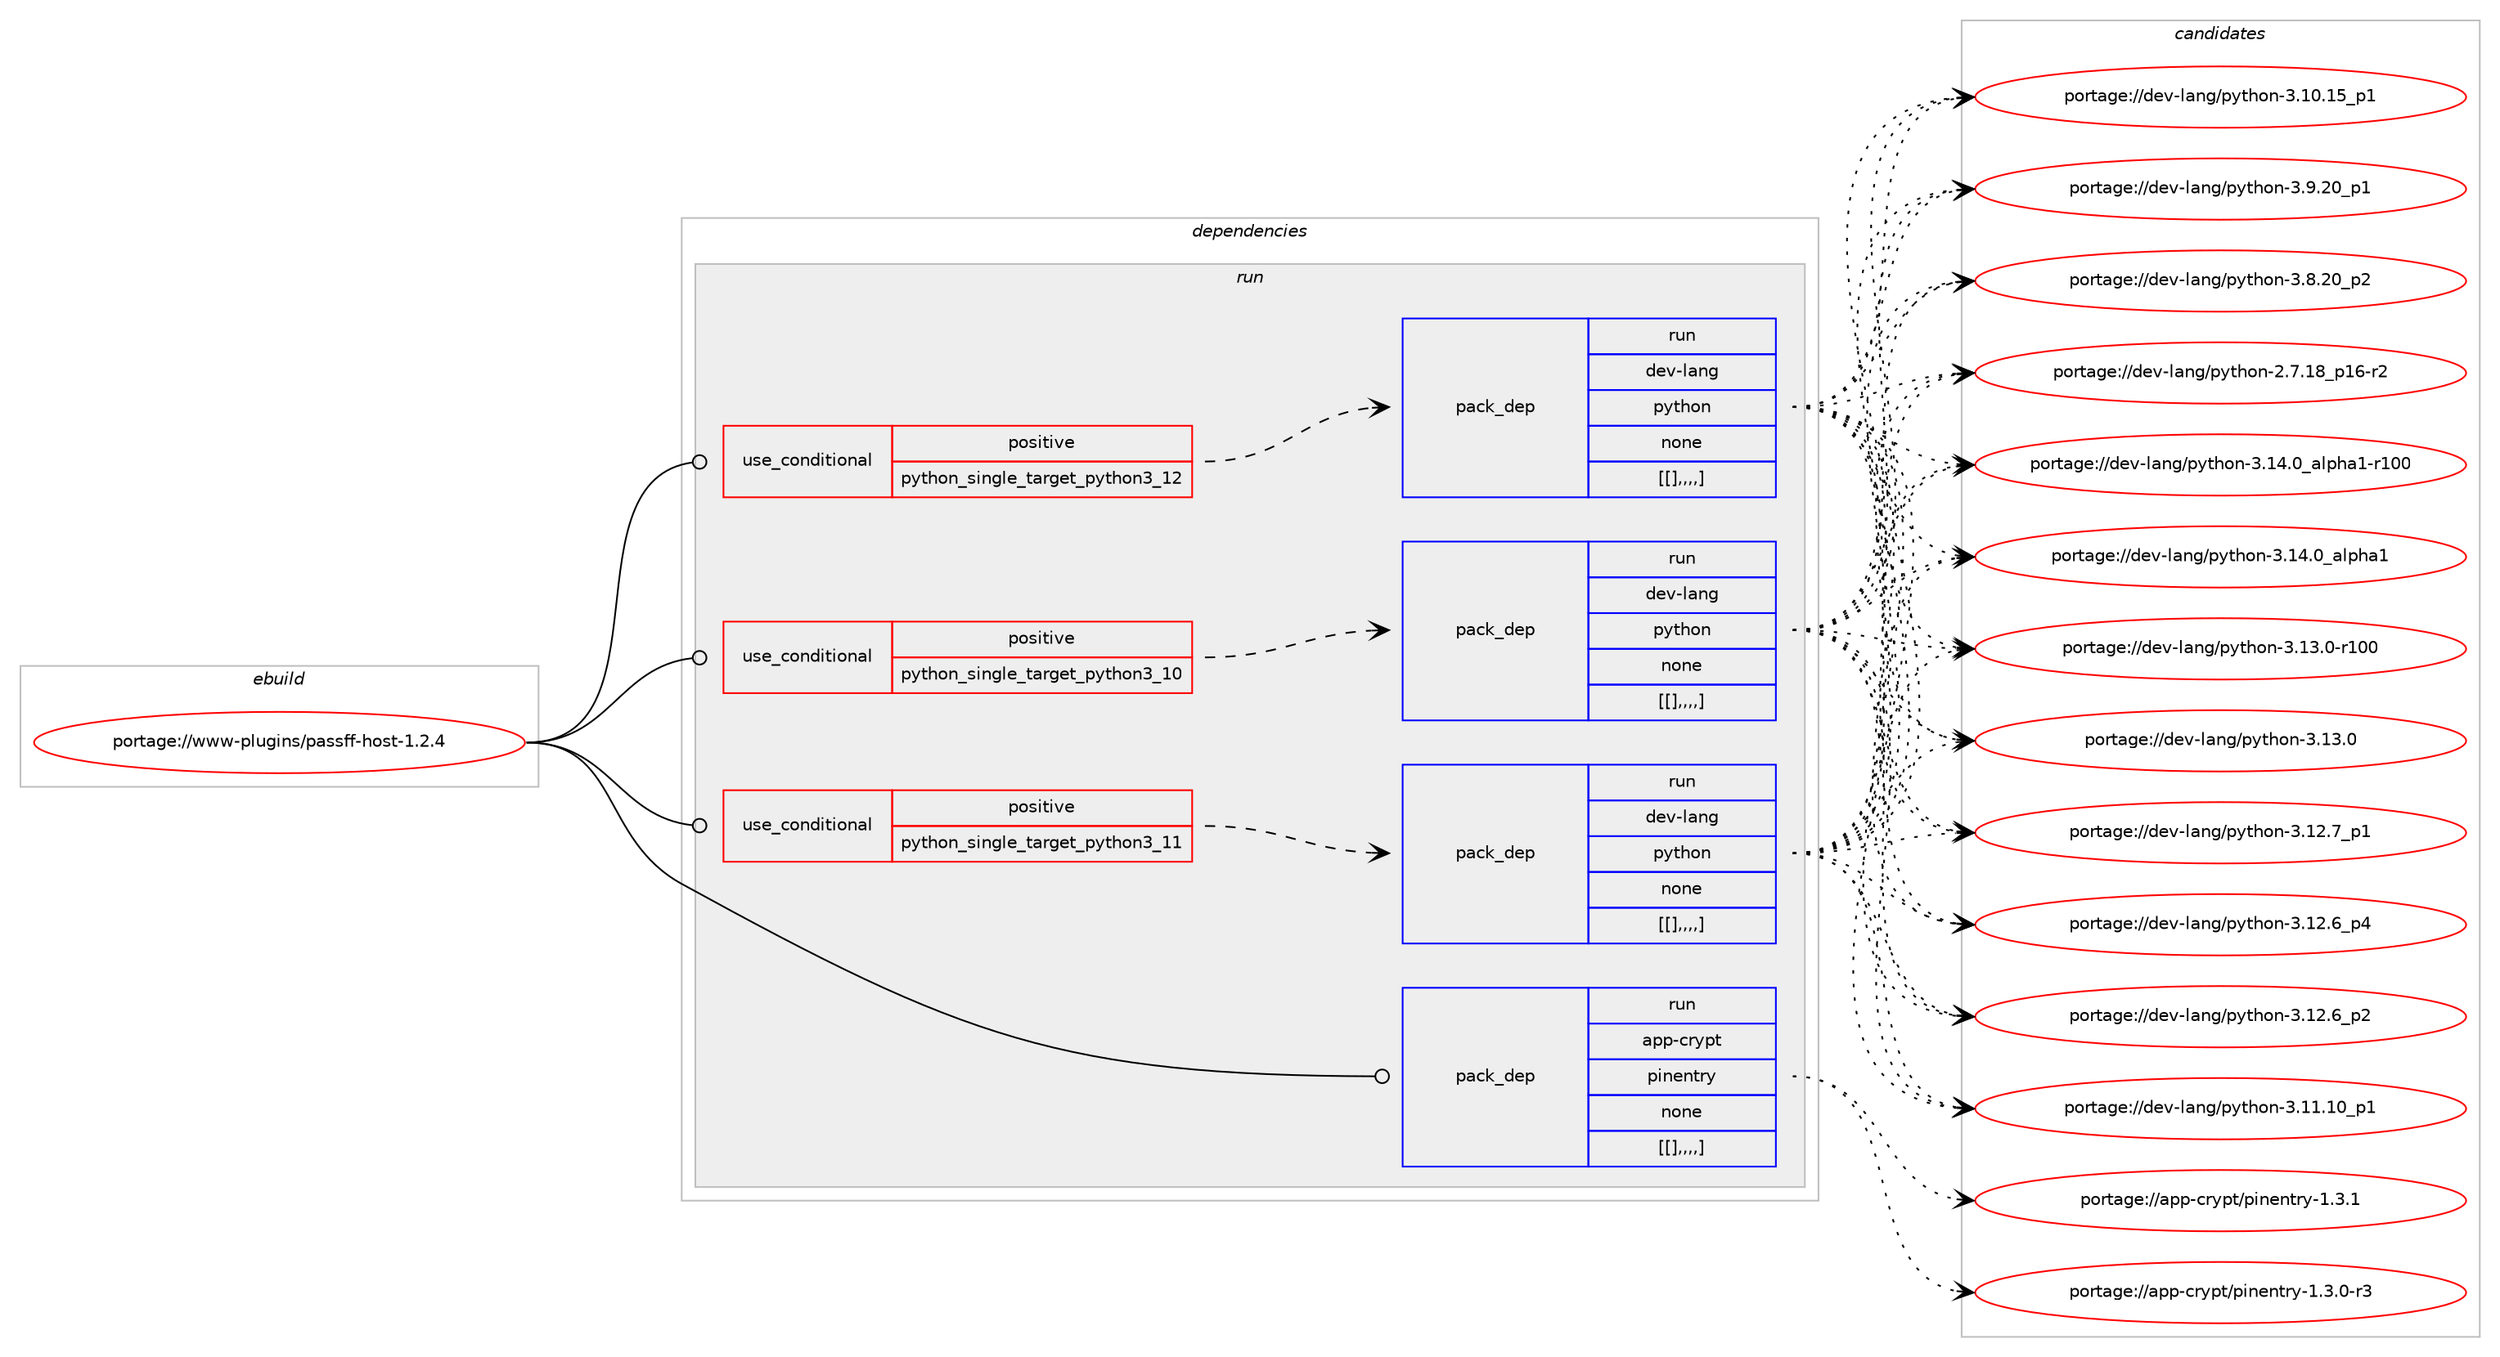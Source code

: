 digraph prolog {

# *************
# Graph options
# *************

newrank=true;
concentrate=true;
compound=true;
graph [rankdir=LR,fontname=Helvetica,fontsize=10,ranksep=1.5];#, ranksep=2.5, nodesep=0.2];
edge  [arrowhead=vee];
node  [fontname=Helvetica,fontsize=10];

# **********
# The ebuild
# **********

subgraph cluster_leftcol {
color=gray;
label=<<i>ebuild</i>>;
id [label="portage://www-plugins/passff-host-1.2.4", color=red, width=4, href="../www-plugins/passff-host-1.2.4.svg"];
}

# ****************
# The dependencies
# ****************

subgraph cluster_midcol {
color=gray;
label=<<i>dependencies</i>>;
subgraph cluster_compile {
fillcolor="#eeeeee";
style=filled;
label=<<i>compile</i>>;
}
subgraph cluster_compileandrun {
fillcolor="#eeeeee";
style=filled;
label=<<i>compile and run</i>>;
}
subgraph cluster_run {
fillcolor="#eeeeee";
style=filled;
label=<<i>run</i>>;
subgraph cond127425 {
dependency476195 [label=<<TABLE BORDER="0" CELLBORDER="1" CELLSPACING="0" CELLPADDING="4"><TR><TD ROWSPAN="3" CELLPADDING="10">use_conditional</TD></TR><TR><TD>positive</TD></TR><TR><TD>python_single_target_python3_10</TD></TR></TABLE>>, shape=none, color=red];
subgraph pack345168 {
dependency476244 [label=<<TABLE BORDER="0" CELLBORDER="1" CELLSPACING="0" CELLPADDING="4" WIDTH="220"><TR><TD ROWSPAN="6" CELLPADDING="30">pack_dep</TD></TR><TR><TD WIDTH="110">run</TD></TR><TR><TD>dev-lang</TD></TR><TR><TD>python</TD></TR><TR><TD>none</TD></TR><TR><TD>[[],,,,]</TD></TR></TABLE>>, shape=none, color=blue];
}
dependency476195:e -> dependency476244:w [weight=20,style="dashed",arrowhead="vee"];
}
id:e -> dependency476195:w [weight=20,style="solid",arrowhead="odot"];
subgraph cond127456 {
dependency476290 [label=<<TABLE BORDER="0" CELLBORDER="1" CELLSPACING="0" CELLPADDING="4"><TR><TD ROWSPAN="3" CELLPADDING="10">use_conditional</TD></TR><TR><TD>positive</TD></TR><TR><TD>python_single_target_python3_11</TD></TR></TABLE>>, shape=none, color=red];
subgraph pack345228 {
dependency476309 [label=<<TABLE BORDER="0" CELLBORDER="1" CELLSPACING="0" CELLPADDING="4" WIDTH="220"><TR><TD ROWSPAN="6" CELLPADDING="30">pack_dep</TD></TR><TR><TD WIDTH="110">run</TD></TR><TR><TD>dev-lang</TD></TR><TR><TD>python</TD></TR><TR><TD>none</TD></TR><TR><TD>[[],,,,]</TD></TR></TABLE>>, shape=none, color=blue];
}
dependency476290:e -> dependency476309:w [weight=20,style="dashed",arrowhead="vee"];
}
id:e -> dependency476290:w [weight=20,style="solid",arrowhead="odot"];
subgraph cond127480 {
dependency476408 [label=<<TABLE BORDER="0" CELLBORDER="1" CELLSPACING="0" CELLPADDING="4"><TR><TD ROWSPAN="3" CELLPADDING="10">use_conditional</TD></TR><TR><TD>positive</TD></TR><TR><TD>python_single_target_python3_12</TD></TR></TABLE>>, shape=none, color=red];
subgraph pack345307 {
dependency476411 [label=<<TABLE BORDER="0" CELLBORDER="1" CELLSPACING="0" CELLPADDING="4" WIDTH="220"><TR><TD ROWSPAN="6" CELLPADDING="30">pack_dep</TD></TR><TR><TD WIDTH="110">run</TD></TR><TR><TD>dev-lang</TD></TR><TR><TD>python</TD></TR><TR><TD>none</TD></TR><TR><TD>[[],,,,]</TD></TR></TABLE>>, shape=none, color=blue];
}
dependency476408:e -> dependency476411:w [weight=20,style="dashed",arrowhead="vee"];
}
id:e -> dependency476408:w [weight=20,style="solid",arrowhead="odot"];
subgraph pack345318 {
dependency476470 [label=<<TABLE BORDER="0" CELLBORDER="1" CELLSPACING="0" CELLPADDING="4" WIDTH="220"><TR><TD ROWSPAN="6" CELLPADDING="30">pack_dep</TD></TR><TR><TD WIDTH="110">run</TD></TR><TR><TD>app-crypt</TD></TR><TR><TD>pinentry</TD></TR><TR><TD>none</TD></TR><TR><TD>[[],,,,]</TD></TR></TABLE>>, shape=none, color=blue];
}
id:e -> dependency476470:w [weight=20,style="solid",arrowhead="odot"];
}
}

# **************
# The candidates
# **************

subgraph cluster_choices {
rank=same;
color=gray;
label=<<i>candidates</i>>;

subgraph choice343837 {
color=black;
nodesep=1;
choice100101118451089711010347112121116104111110455146495246489597108112104974945114494848 [label="portage://dev-lang/python-3.14.0_alpha1-r100", color=red, width=4,href="../dev-lang/python-3.14.0_alpha1-r100.svg"];
choice1001011184510897110103471121211161041111104551464952464895971081121049749 [label="portage://dev-lang/python-3.14.0_alpha1", color=red, width=4,href="../dev-lang/python-3.14.0_alpha1.svg"];
choice1001011184510897110103471121211161041111104551464951464845114494848 [label="portage://dev-lang/python-3.13.0-r100", color=red, width=4,href="../dev-lang/python-3.13.0-r100.svg"];
choice10010111845108971101034711212111610411111045514649514648 [label="portage://dev-lang/python-3.13.0", color=red, width=4,href="../dev-lang/python-3.13.0.svg"];
choice100101118451089711010347112121116104111110455146495046559511249 [label="portage://dev-lang/python-3.12.7_p1", color=red, width=4,href="../dev-lang/python-3.12.7_p1.svg"];
choice100101118451089711010347112121116104111110455146495046549511252 [label="portage://dev-lang/python-3.12.6_p4", color=red, width=4,href="../dev-lang/python-3.12.6_p4.svg"];
choice100101118451089711010347112121116104111110455146495046549511250 [label="portage://dev-lang/python-3.12.6_p2", color=red, width=4,href="../dev-lang/python-3.12.6_p2.svg"];
choice10010111845108971101034711212111610411111045514649494649489511249 [label="portage://dev-lang/python-3.11.10_p1", color=red, width=4,href="../dev-lang/python-3.11.10_p1.svg"];
choice10010111845108971101034711212111610411111045514649484649539511249 [label="portage://dev-lang/python-3.10.15_p1", color=red, width=4,href="../dev-lang/python-3.10.15_p1.svg"];
choice100101118451089711010347112121116104111110455146574650489511249 [label="portage://dev-lang/python-3.9.20_p1", color=red, width=4,href="../dev-lang/python-3.9.20_p1.svg"];
choice100101118451089711010347112121116104111110455146564650489511250 [label="portage://dev-lang/python-3.8.20_p2", color=red, width=4,href="../dev-lang/python-3.8.20_p2.svg"];
choice100101118451089711010347112121116104111110455046554649569511249544511450 [label="portage://dev-lang/python-2.7.18_p16-r2", color=red, width=4,href="../dev-lang/python-2.7.18_p16-r2.svg"];
dependency476244:e -> choice100101118451089711010347112121116104111110455146495246489597108112104974945114494848:w [style=dotted,weight="100"];
dependency476244:e -> choice1001011184510897110103471121211161041111104551464952464895971081121049749:w [style=dotted,weight="100"];
dependency476244:e -> choice1001011184510897110103471121211161041111104551464951464845114494848:w [style=dotted,weight="100"];
dependency476244:e -> choice10010111845108971101034711212111610411111045514649514648:w [style=dotted,weight="100"];
dependency476244:e -> choice100101118451089711010347112121116104111110455146495046559511249:w [style=dotted,weight="100"];
dependency476244:e -> choice100101118451089711010347112121116104111110455146495046549511252:w [style=dotted,weight="100"];
dependency476244:e -> choice100101118451089711010347112121116104111110455146495046549511250:w [style=dotted,weight="100"];
dependency476244:e -> choice10010111845108971101034711212111610411111045514649494649489511249:w [style=dotted,weight="100"];
dependency476244:e -> choice10010111845108971101034711212111610411111045514649484649539511249:w [style=dotted,weight="100"];
dependency476244:e -> choice100101118451089711010347112121116104111110455146574650489511249:w [style=dotted,weight="100"];
dependency476244:e -> choice100101118451089711010347112121116104111110455146564650489511250:w [style=dotted,weight="100"];
dependency476244:e -> choice100101118451089711010347112121116104111110455046554649569511249544511450:w [style=dotted,weight="100"];
}
subgraph choice343880 {
color=black;
nodesep=1;
choice100101118451089711010347112121116104111110455146495246489597108112104974945114494848 [label="portage://dev-lang/python-3.14.0_alpha1-r100", color=red, width=4,href="../dev-lang/python-3.14.0_alpha1-r100.svg"];
choice1001011184510897110103471121211161041111104551464952464895971081121049749 [label="portage://dev-lang/python-3.14.0_alpha1", color=red, width=4,href="../dev-lang/python-3.14.0_alpha1.svg"];
choice1001011184510897110103471121211161041111104551464951464845114494848 [label="portage://dev-lang/python-3.13.0-r100", color=red, width=4,href="../dev-lang/python-3.13.0-r100.svg"];
choice10010111845108971101034711212111610411111045514649514648 [label="portage://dev-lang/python-3.13.0", color=red, width=4,href="../dev-lang/python-3.13.0.svg"];
choice100101118451089711010347112121116104111110455146495046559511249 [label="portage://dev-lang/python-3.12.7_p1", color=red, width=4,href="../dev-lang/python-3.12.7_p1.svg"];
choice100101118451089711010347112121116104111110455146495046549511252 [label="portage://dev-lang/python-3.12.6_p4", color=red, width=4,href="../dev-lang/python-3.12.6_p4.svg"];
choice100101118451089711010347112121116104111110455146495046549511250 [label="portage://dev-lang/python-3.12.6_p2", color=red, width=4,href="../dev-lang/python-3.12.6_p2.svg"];
choice10010111845108971101034711212111610411111045514649494649489511249 [label="portage://dev-lang/python-3.11.10_p1", color=red, width=4,href="../dev-lang/python-3.11.10_p1.svg"];
choice10010111845108971101034711212111610411111045514649484649539511249 [label="portage://dev-lang/python-3.10.15_p1", color=red, width=4,href="../dev-lang/python-3.10.15_p1.svg"];
choice100101118451089711010347112121116104111110455146574650489511249 [label="portage://dev-lang/python-3.9.20_p1", color=red, width=4,href="../dev-lang/python-3.9.20_p1.svg"];
choice100101118451089711010347112121116104111110455146564650489511250 [label="portage://dev-lang/python-3.8.20_p2", color=red, width=4,href="../dev-lang/python-3.8.20_p2.svg"];
choice100101118451089711010347112121116104111110455046554649569511249544511450 [label="portage://dev-lang/python-2.7.18_p16-r2", color=red, width=4,href="../dev-lang/python-2.7.18_p16-r2.svg"];
dependency476309:e -> choice100101118451089711010347112121116104111110455146495246489597108112104974945114494848:w [style=dotted,weight="100"];
dependency476309:e -> choice1001011184510897110103471121211161041111104551464952464895971081121049749:w [style=dotted,weight="100"];
dependency476309:e -> choice1001011184510897110103471121211161041111104551464951464845114494848:w [style=dotted,weight="100"];
dependency476309:e -> choice10010111845108971101034711212111610411111045514649514648:w [style=dotted,weight="100"];
dependency476309:e -> choice100101118451089711010347112121116104111110455146495046559511249:w [style=dotted,weight="100"];
dependency476309:e -> choice100101118451089711010347112121116104111110455146495046549511252:w [style=dotted,weight="100"];
dependency476309:e -> choice100101118451089711010347112121116104111110455146495046549511250:w [style=dotted,weight="100"];
dependency476309:e -> choice10010111845108971101034711212111610411111045514649494649489511249:w [style=dotted,weight="100"];
dependency476309:e -> choice10010111845108971101034711212111610411111045514649484649539511249:w [style=dotted,weight="100"];
dependency476309:e -> choice100101118451089711010347112121116104111110455146574650489511249:w [style=dotted,weight="100"];
dependency476309:e -> choice100101118451089711010347112121116104111110455146564650489511250:w [style=dotted,weight="100"];
dependency476309:e -> choice100101118451089711010347112121116104111110455046554649569511249544511450:w [style=dotted,weight="100"];
}
subgraph choice343892 {
color=black;
nodesep=1;
choice100101118451089711010347112121116104111110455146495246489597108112104974945114494848 [label="portage://dev-lang/python-3.14.0_alpha1-r100", color=red, width=4,href="../dev-lang/python-3.14.0_alpha1-r100.svg"];
choice1001011184510897110103471121211161041111104551464952464895971081121049749 [label="portage://dev-lang/python-3.14.0_alpha1", color=red, width=4,href="../dev-lang/python-3.14.0_alpha1.svg"];
choice1001011184510897110103471121211161041111104551464951464845114494848 [label="portage://dev-lang/python-3.13.0-r100", color=red, width=4,href="../dev-lang/python-3.13.0-r100.svg"];
choice10010111845108971101034711212111610411111045514649514648 [label="portage://dev-lang/python-3.13.0", color=red, width=4,href="../dev-lang/python-3.13.0.svg"];
choice100101118451089711010347112121116104111110455146495046559511249 [label="portage://dev-lang/python-3.12.7_p1", color=red, width=4,href="../dev-lang/python-3.12.7_p1.svg"];
choice100101118451089711010347112121116104111110455146495046549511252 [label="portage://dev-lang/python-3.12.6_p4", color=red, width=4,href="../dev-lang/python-3.12.6_p4.svg"];
choice100101118451089711010347112121116104111110455146495046549511250 [label="portage://dev-lang/python-3.12.6_p2", color=red, width=4,href="../dev-lang/python-3.12.6_p2.svg"];
choice10010111845108971101034711212111610411111045514649494649489511249 [label="portage://dev-lang/python-3.11.10_p1", color=red, width=4,href="../dev-lang/python-3.11.10_p1.svg"];
choice10010111845108971101034711212111610411111045514649484649539511249 [label="portage://dev-lang/python-3.10.15_p1", color=red, width=4,href="../dev-lang/python-3.10.15_p1.svg"];
choice100101118451089711010347112121116104111110455146574650489511249 [label="portage://dev-lang/python-3.9.20_p1", color=red, width=4,href="../dev-lang/python-3.9.20_p1.svg"];
choice100101118451089711010347112121116104111110455146564650489511250 [label="portage://dev-lang/python-3.8.20_p2", color=red, width=4,href="../dev-lang/python-3.8.20_p2.svg"];
choice100101118451089711010347112121116104111110455046554649569511249544511450 [label="portage://dev-lang/python-2.7.18_p16-r2", color=red, width=4,href="../dev-lang/python-2.7.18_p16-r2.svg"];
dependency476411:e -> choice100101118451089711010347112121116104111110455146495246489597108112104974945114494848:w [style=dotted,weight="100"];
dependency476411:e -> choice1001011184510897110103471121211161041111104551464952464895971081121049749:w [style=dotted,weight="100"];
dependency476411:e -> choice1001011184510897110103471121211161041111104551464951464845114494848:w [style=dotted,weight="100"];
dependency476411:e -> choice10010111845108971101034711212111610411111045514649514648:w [style=dotted,weight="100"];
dependency476411:e -> choice100101118451089711010347112121116104111110455146495046559511249:w [style=dotted,weight="100"];
dependency476411:e -> choice100101118451089711010347112121116104111110455146495046549511252:w [style=dotted,weight="100"];
dependency476411:e -> choice100101118451089711010347112121116104111110455146495046549511250:w [style=dotted,weight="100"];
dependency476411:e -> choice10010111845108971101034711212111610411111045514649494649489511249:w [style=dotted,weight="100"];
dependency476411:e -> choice10010111845108971101034711212111610411111045514649484649539511249:w [style=dotted,weight="100"];
dependency476411:e -> choice100101118451089711010347112121116104111110455146574650489511249:w [style=dotted,weight="100"];
dependency476411:e -> choice100101118451089711010347112121116104111110455146564650489511250:w [style=dotted,weight="100"];
dependency476411:e -> choice100101118451089711010347112121116104111110455046554649569511249544511450:w [style=dotted,weight="100"];
}
subgraph choice343907 {
color=black;
nodesep=1;
choice97112112459911412111211647112105110101110116114121454946514649 [label="portage://app-crypt/pinentry-1.3.1", color=red, width=4,href="../app-crypt/pinentry-1.3.1.svg"];
choice971121124599114121112116471121051101011101161141214549465146484511451 [label="portage://app-crypt/pinentry-1.3.0-r3", color=red, width=4,href="../app-crypt/pinentry-1.3.0-r3.svg"];
dependency476470:e -> choice97112112459911412111211647112105110101110116114121454946514649:w [style=dotted,weight="100"];
dependency476470:e -> choice971121124599114121112116471121051101011101161141214549465146484511451:w [style=dotted,weight="100"];
}
}

}
